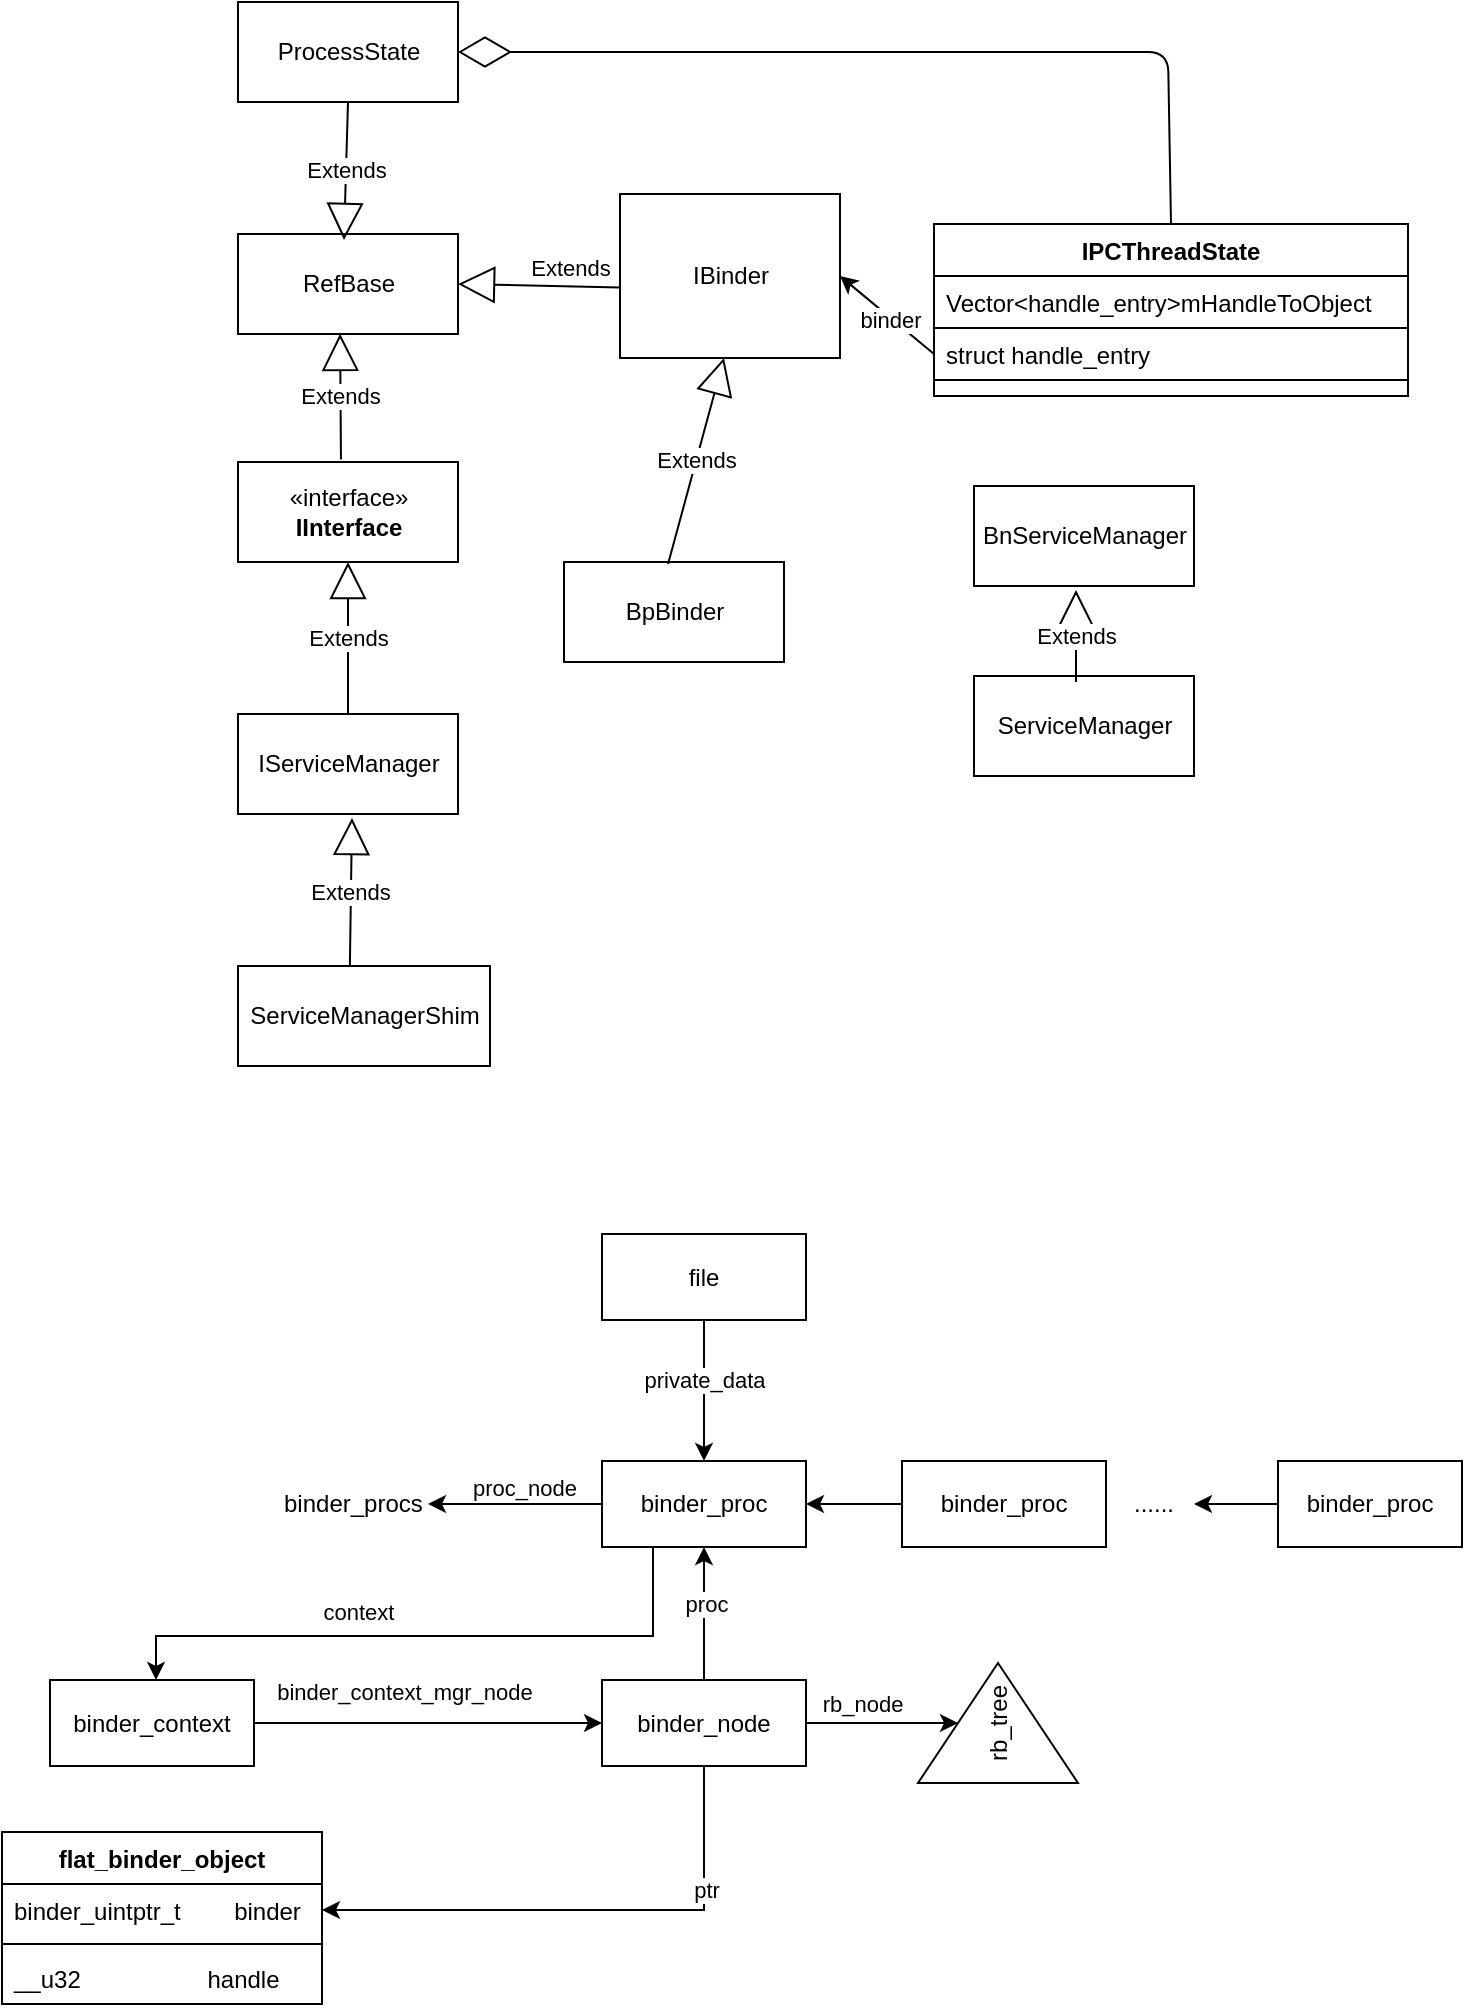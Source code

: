 <mxfile version="14.9.6" type="github">
  <diagram id="jNmoqXeFEh0ObimJBnkF" name="Page-1">
    <mxGraphModel dx="1185" dy="635" grid="0" gridSize="10" guides="1" tooltips="1" connect="1" arrows="1" fold="1" page="1" pageScale="1" pageWidth="827" pageHeight="1169" math="0" shadow="0">
      <root>
        <mxCell id="0" />
        <mxCell id="1" parent="0" />
        <mxCell id="e8W-_g6dRkkAk_Z5xhVP-2" value="IServiceManager" style="html=1;" vertex="1" parent="1">
          <mxGeometry x="355" y="415" width="110" height="50" as="geometry" />
        </mxCell>
        <mxCell id="e8W-_g6dRkkAk_Z5xhVP-3" value="«interface»&lt;br&gt;&lt;b&gt;IInterface&lt;/b&gt;" style="html=1;" vertex="1" parent="1">
          <mxGeometry x="355" y="289" width="110" height="50" as="geometry" />
        </mxCell>
        <mxCell id="e8W-_g6dRkkAk_Z5xhVP-4" value="Extends" style="endArrow=block;endSize=16;endFill=0;html=1;exitX=0.5;exitY=0;exitDx=0;exitDy=0;entryX=0.5;entryY=1;entryDx=0;entryDy=0;" edge="1" parent="1" source="e8W-_g6dRkkAk_Z5xhVP-2" target="e8W-_g6dRkkAk_Z5xhVP-3">
          <mxGeometry width="160" relative="1" as="geometry">
            <mxPoint x="344" y="827" as="sourcePoint" />
            <mxPoint x="420" y="397" as="targetPoint" />
          </mxGeometry>
        </mxCell>
        <mxCell id="e8W-_g6dRkkAk_Z5xhVP-10" value="ProcessState" style="html=1;" vertex="1" parent="1">
          <mxGeometry x="355" y="59" width="110" height="50" as="geometry" />
        </mxCell>
        <mxCell id="e8W-_g6dRkkAk_Z5xhVP-16" value="IBinder" style="html=1;" vertex="1" parent="1">
          <mxGeometry x="546" y="155" width="110" height="82" as="geometry" />
        </mxCell>
        <mxCell id="e8W-_g6dRkkAk_Z5xhVP-17" value="ServiceManagerShim" style="html=1;" vertex="1" parent="1">
          <mxGeometry x="355" y="541" width="126" height="50" as="geometry" />
        </mxCell>
        <mxCell id="e8W-_g6dRkkAk_Z5xhVP-18" value="Extends" style="endArrow=block;endSize=16;endFill=0;html=1;exitX=0.444;exitY=0;exitDx=0;exitDy=0;exitPerimeter=0;" edge="1" parent="1" source="e8W-_g6dRkkAk_Z5xhVP-17">
          <mxGeometry width="160" relative="1" as="geometry">
            <mxPoint x="420" y="538" as="sourcePoint" />
            <mxPoint x="412" y="467" as="targetPoint" />
          </mxGeometry>
        </mxCell>
        <mxCell id="e8W-_g6dRkkAk_Z5xhVP-19" value="RefBase" style="html=1;" vertex="1" parent="1">
          <mxGeometry x="355" y="175" width="110" height="50" as="geometry" />
        </mxCell>
        <mxCell id="e8W-_g6dRkkAk_Z5xhVP-20" value="Extends" style="endArrow=block;endSize=16;endFill=0;html=1;exitX=0.468;exitY=-0.025;exitDx=0;exitDy=0;exitPerimeter=0;entryX=0.464;entryY=0.998;entryDx=0;entryDy=0;entryPerimeter=0;" edge="1" parent="1" source="e8W-_g6dRkkAk_Z5xhVP-3" target="e8W-_g6dRkkAk_Z5xhVP-19">
          <mxGeometry width="160" relative="1" as="geometry">
            <mxPoint x="674.004" y="241" as="sourcePoint" />
            <mxPoint x="675.06" y="167" as="targetPoint" />
          </mxGeometry>
        </mxCell>
        <mxCell id="e8W-_g6dRkkAk_Z5xhVP-21" value="Extends" style="endArrow=block;endSize=16;endFill=0;html=1;exitX=-0.001;exitY=0.57;exitDx=0;exitDy=0;exitPerimeter=0;entryX=1;entryY=0.5;entryDx=0;entryDy=0;" edge="1" parent="1" source="e8W-_g6dRkkAk_Z5xhVP-16" target="e8W-_g6dRkkAk_Z5xhVP-19">
          <mxGeometry x="-0.38" y="-9" width="160" relative="1" as="geometry">
            <mxPoint x="497.44" y="281.85" as="sourcePoint" />
            <mxPoint x="497.0" y="219.0" as="targetPoint" />
            <mxPoint as="offset" />
          </mxGeometry>
        </mxCell>
        <mxCell id="e8W-_g6dRkkAk_Z5xhVP-26" value="" style="endArrow=classic;html=1;entryX=1;entryY=0.5;entryDx=0;entryDy=0;exitX=0;exitY=0.5;exitDx=0;exitDy=0;" edge="1" parent="1" source="e8W-_g6dRkkAk_Z5xhVP-34" target="e8W-_g6dRkkAk_Z5xhVP-16">
          <mxGeometry width="50" height="50" relative="1" as="geometry">
            <mxPoint x="708" y="235" as="sourcePoint" />
            <mxPoint x="860" y="364" as="targetPoint" />
          </mxGeometry>
        </mxCell>
        <mxCell id="e8W-_g6dRkkAk_Z5xhVP-27" value="binder" style="edgeLabel;html=1;align=center;verticalAlign=middle;resizable=0;points=[];" vertex="1" connectable="0" parent="e8W-_g6dRkkAk_Z5xhVP-26">
          <mxGeometry x="0.321" y="-2" relative="1" as="geometry">
            <mxPoint x="8" y="10" as="offset" />
          </mxGeometry>
        </mxCell>
        <mxCell id="e8W-_g6dRkkAk_Z5xhVP-28" value="Extends" style="endArrow=block;endSize=16;endFill=0;html=1;exitX=0.5;exitY=1;exitDx=0;exitDy=0;" edge="1" parent="1" source="e8W-_g6dRkkAk_Z5xhVP-10">
          <mxGeometry width="160" relative="1" as="geometry">
            <mxPoint x="416.48" y="297.75" as="sourcePoint" />
            <mxPoint x="408" y="178" as="targetPoint" />
          </mxGeometry>
        </mxCell>
        <mxCell id="e8W-_g6dRkkAk_Z5xhVP-29" value="" style="endArrow=diamondThin;endFill=0;endSize=24;html=1;exitX=0.5;exitY=0;exitDx=0;exitDy=0;entryX=1;entryY=0.5;entryDx=0;entryDy=0;" edge="1" parent="1" source="e8W-_g6dRkkAk_Z5xhVP-30" target="e8W-_g6dRkkAk_Z5xhVP-10">
          <mxGeometry width="160" relative="1" as="geometry">
            <mxPoint x="820.032" y="172.555" as="sourcePoint" />
            <mxPoint x="982" y="69" as="targetPoint" />
            <Array as="points">
              <mxPoint x="820" y="84" />
            </Array>
          </mxGeometry>
        </mxCell>
        <mxCell id="e8W-_g6dRkkAk_Z5xhVP-30" value="IPCThreadState" style="swimlane;fontStyle=1;align=center;verticalAlign=top;childLayout=stackLayout;horizontal=1;startSize=26;horizontalStack=0;resizeParent=1;resizeParentMax=0;resizeLast=0;collapsible=1;marginBottom=0;" vertex="1" parent="1">
          <mxGeometry x="703" y="170" width="237" height="86" as="geometry" />
        </mxCell>
        <mxCell id="e8W-_g6dRkkAk_Z5xhVP-31" value="Vector&lt;handle_entry&gt;mHandleToObject" style="text;strokeColor=none;fillColor=none;align=left;verticalAlign=top;spacingLeft=4;spacingRight=4;overflow=hidden;rotatable=0;points=[[0,0.5],[1,0.5]];portConstraint=eastwest;" vertex="1" parent="e8W-_g6dRkkAk_Z5xhVP-30">
          <mxGeometry y="26" width="237" height="26" as="geometry" />
        </mxCell>
        <mxCell id="e8W-_g6dRkkAk_Z5xhVP-34" value="struct handle_entry" style="text;fillColor=none;align=left;verticalAlign=top;spacingLeft=4;spacingRight=4;overflow=hidden;rotatable=0;points=[[0,0.5],[1,0.5]];portConstraint=eastwest;strokeColor=#000000;" vertex="1" parent="e8W-_g6dRkkAk_Z5xhVP-30">
          <mxGeometry y="52" width="237" height="26" as="geometry" />
        </mxCell>
        <mxCell id="e8W-_g6dRkkAk_Z5xhVP-32" value="" style="line;strokeWidth=1;fillColor=none;align=left;verticalAlign=middle;spacingTop=-1;spacingLeft=3;spacingRight=3;rotatable=0;labelPosition=right;points=[];portConstraint=eastwest;strokeColor=none;" vertex="1" parent="e8W-_g6dRkkAk_Z5xhVP-30">
          <mxGeometry y="78" width="237" height="8" as="geometry" />
        </mxCell>
        <mxCell id="e8W-_g6dRkkAk_Z5xhVP-35" value="BpBinder" style="html=1;strokeColor=#000000;" vertex="1" parent="1">
          <mxGeometry x="518" y="339" width="110" height="50" as="geometry" />
        </mxCell>
        <mxCell id="e8W-_g6dRkkAk_Z5xhVP-36" value="Extends" style="endArrow=block;endSize=16;endFill=0;html=1;entryX=0.464;entryY=0.998;entryDx=0;entryDy=0;entryPerimeter=0;exitX=0.473;exitY=0.02;exitDx=0;exitDy=0;exitPerimeter=0;" edge="1" parent="1" source="e8W-_g6dRkkAk_Z5xhVP-35">
          <mxGeometry width="160" relative="1" as="geometry">
            <mxPoint x="598" y="300" as="sourcePoint" />
            <mxPoint x="598.0" y="237.0" as="targetPoint" />
          </mxGeometry>
        </mxCell>
        <mxCell id="e8W-_g6dRkkAk_Z5xhVP-58" style="edgeStyle=orthogonalEdgeStyle;rounded=0;orthogonalLoop=1;jettySize=auto;html=1;exitX=0.25;exitY=1;exitDx=0;exitDy=0;" edge="1" parent="1" source="e8W-_g6dRkkAk_Z5xhVP-37" target="e8W-_g6dRkkAk_Z5xhVP-52">
          <mxGeometry relative="1" as="geometry">
            <Array as="points">
              <mxPoint x="563" y="876" />
              <mxPoint x="314" y="876" />
            </Array>
          </mxGeometry>
        </mxCell>
        <mxCell id="e8W-_g6dRkkAk_Z5xhVP-59" value="context" style="edgeLabel;html=1;align=center;verticalAlign=middle;resizable=0;points=[];" vertex="1" connectable="0" parent="e8W-_g6dRkkAk_Z5xhVP-58">
          <mxGeometry x="0.233" y="-2" relative="1" as="geometry">
            <mxPoint x="2" y="-10" as="offset" />
          </mxGeometry>
        </mxCell>
        <mxCell id="e8W-_g6dRkkAk_Z5xhVP-37" value="binder_proc" style="rounded=0;whiteSpace=wrap;html=1;strokeColor=#000000;" vertex="1" parent="1">
          <mxGeometry x="537" y="788.5" width="102" height="43" as="geometry" />
        </mxCell>
        <mxCell id="e8W-_g6dRkkAk_Z5xhVP-39" value="binder_procs" style="text;whiteSpace=wrap;html=1;" vertex="1" parent="1">
          <mxGeometry x="375.997" y="795.997" width="89" height="28" as="geometry" />
        </mxCell>
        <mxCell id="e8W-_g6dRkkAk_Z5xhVP-70" style="edgeStyle=orthogonalEdgeStyle;rounded=0;orthogonalLoop=1;jettySize=auto;html=1;entryX=1;entryY=0.5;entryDx=0;entryDy=0;" edge="1" parent="1" source="e8W-_g6dRkkAk_Z5xhVP-40" target="e8W-_g6dRkkAk_Z5xhVP-37">
          <mxGeometry relative="1" as="geometry" />
        </mxCell>
        <mxCell id="e8W-_g6dRkkAk_Z5xhVP-40" value="binder_proc" style="rounded=0;whiteSpace=wrap;html=1;strokeColor=#000000;" vertex="1" parent="1">
          <mxGeometry x="687" y="788.5" width="102" height="43" as="geometry" />
        </mxCell>
        <mxCell id="e8W-_g6dRkkAk_Z5xhVP-71" style="edgeStyle=orthogonalEdgeStyle;rounded=0;orthogonalLoop=1;jettySize=auto;html=1;entryX=1;entryY=0.5;entryDx=0;entryDy=0;" edge="1" parent="1" source="e8W-_g6dRkkAk_Z5xhVP-41" target="e8W-_g6dRkkAk_Z5xhVP-44">
          <mxGeometry relative="1" as="geometry" />
        </mxCell>
        <mxCell id="e8W-_g6dRkkAk_Z5xhVP-41" value="binder_proc" style="rounded=0;whiteSpace=wrap;html=1;strokeColor=#000000;" vertex="1" parent="1">
          <mxGeometry x="875" y="788.5" width="92" height="43" as="geometry" />
        </mxCell>
        <mxCell id="e8W-_g6dRkkAk_Z5xhVP-42" value="" style="endArrow=classic;html=1;exitX=0;exitY=0.5;exitDx=0;exitDy=0;" edge="1" parent="1" source="e8W-_g6dRkkAk_Z5xhVP-37">
          <mxGeometry width="50" height="50" relative="1" as="geometry">
            <mxPoint x="601" y="929" as="sourcePoint" />
            <mxPoint x="450" y="810" as="targetPoint" />
          </mxGeometry>
        </mxCell>
        <mxCell id="e8W-_g6dRkkAk_Z5xhVP-49" value="proc_node" style="edgeLabel;html=1;align=center;verticalAlign=middle;resizable=0;points=[];" vertex="1" connectable="0" parent="e8W-_g6dRkkAk_Z5xhVP-42">
          <mxGeometry x="0.33" y="3" relative="1" as="geometry">
            <mxPoint x="19" y="-11" as="offset" />
          </mxGeometry>
        </mxCell>
        <mxCell id="e8W-_g6dRkkAk_Z5xhVP-44" value="......" style="text;html=1;strokeColor=none;fillColor=none;align=center;verticalAlign=middle;whiteSpace=wrap;rounded=0;" vertex="1" parent="1">
          <mxGeometry x="793" y="800" width="40" height="20" as="geometry" />
        </mxCell>
        <mxCell id="e8W-_g6dRkkAk_Z5xhVP-45" value="ServiceManager" style="html=1;strokeColor=#000000;" vertex="1" parent="1">
          <mxGeometry x="723" y="396" width="110" height="50" as="geometry" />
        </mxCell>
        <mxCell id="e8W-_g6dRkkAk_Z5xhVP-46" value="BnServiceManager" style="html=1;strokeColor=#000000;" vertex="1" parent="1">
          <mxGeometry x="723" y="301" width="110" height="50" as="geometry" />
        </mxCell>
        <mxCell id="e8W-_g6dRkkAk_Z5xhVP-47" value="Extends" style="endArrow=block;endSize=16;endFill=0;html=1;" edge="1" parent="1">
          <mxGeometry width="160" relative="1" as="geometry">
            <mxPoint x="774" y="399" as="sourcePoint" />
            <mxPoint x="774" y="353" as="targetPoint" />
          </mxGeometry>
        </mxCell>
        <mxCell id="e8W-_g6dRkkAk_Z5xhVP-63" style="edgeStyle=orthogonalEdgeStyle;rounded=0;orthogonalLoop=1;jettySize=auto;html=1;" edge="1" parent="1" source="e8W-_g6dRkkAk_Z5xhVP-51" target="e8W-_g6dRkkAk_Z5xhVP-62">
          <mxGeometry relative="1" as="geometry" />
        </mxCell>
        <mxCell id="e8W-_g6dRkkAk_Z5xhVP-64" value="rb_node" style="edgeLabel;html=1;align=center;verticalAlign=middle;resizable=0;points=[];" vertex="1" connectable="0" parent="e8W-_g6dRkkAk_Z5xhVP-63">
          <mxGeometry x="-0.237" y="-1" relative="1" as="geometry">
            <mxPoint x="-1" y="-11" as="offset" />
          </mxGeometry>
        </mxCell>
        <mxCell id="e8W-_g6dRkkAk_Z5xhVP-72" style="edgeStyle=orthogonalEdgeStyle;rounded=0;orthogonalLoop=1;jettySize=auto;html=1;entryX=1;entryY=0.5;entryDx=0;entryDy=0;" edge="1" parent="1" source="e8W-_g6dRkkAk_Z5xhVP-51" target="e8W-_g6dRkkAk_Z5xhVP-67">
          <mxGeometry relative="1" as="geometry" />
        </mxCell>
        <mxCell id="e8W-_g6dRkkAk_Z5xhVP-73" value="ptr" style="edgeLabel;html=1;align=center;verticalAlign=middle;resizable=0;points=[];" vertex="1" connectable="0" parent="e8W-_g6dRkkAk_Z5xhVP-72">
          <mxGeometry x="-0.532" y="1" relative="1" as="geometry">
            <mxPoint as="offset" />
          </mxGeometry>
        </mxCell>
        <mxCell id="e8W-_g6dRkkAk_Z5xhVP-51" value="binder_node" style="rounded=0;whiteSpace=wrap;html=1;strokeColor=#000000;" vertex="1" parent="1">
          <mxGeometry x="537" y="898" width="102" height="43" as="geometry" />
        </mxCell>
        <mxCell id="e8W-_g6dRkkAk_Z5xhVP-53" style="edgeStyle=orthogonalEdgeStyle;rounded=0;orthogonalLoop=1;jettySize=auto;html=1;entryX=0;entryY=0.5;entryDx=0;entryDy=0;" edge="1" parent="1" source="e8W-_g6dRkkAk_Z5xhVP-52" target="e8W-_g6dRkkAk_Z5xhVP-51">
          <mxGeometry relative="1" as="geometry" />
        </mxCell>
        <mxCell id="e8W-_g6dRkkAk_Z5xhVP-54" value="binder_context_mgr_node" style="edgeLabel;html=1;align=center;verticalAlign=middle;resizable=0;points=[];" vertex="1" connectable="0" parent="e8W-_g6dRkkAk_Z5xhVP-53">
          <mxGeometry x="-0.2" y="-2" relative="1" as="geometry">
            <mxPoint x="5" y="-18" as="offset" />
          </mxGeometry>
        </mxCell>
        <mxCell id="e8W-_g6dRkkAk_Z5xhVP-52" value="binder_context" style="rounded=0;whiteSpace=wrap;html=1;strokeColor=#000000;" vertex="1" parent="1">
          <mxGeometry x="261" y="898" width="102" height="43" as="geometry" />
        </mxCell>
        <mxCell id="e8W-_g6dRkkAk_Z5xhVP-56" style="edgeStyle=orthogonalEdgeStyle;rounded=0;orthogonalLoop=1;jettySize=auto;html=1;" edge="1" parent="1" source="e8W-_g6dRkkAk_Z5xhVP-55" target="e8W-_g6dRkkAk_Z5xhVP-37">
          <mxGeometry relative="1" as="geometry" />
        </mxCell>
        <mxCell id="e8W-_g6dRkkAk_Z5xhVP-57" value="private_data" style="edgeLabel;html=1;align=center;verticalAlign=middle;resizable=0;points=[];" vertex="1" connectable="0" parent="e8W-_g6dRkkAk_Z5xhVP-56">
          <mxGeometry x="0.215" relative="1" as="geometry">
            <mxPoint y="-13" as="offset" />
          </mxGeometry>
        </mxCell>
        <mxCell id="e8W-_g6dRkkAk_Z5xhVP-55" value="file" style="rounded=0;whiteSpace=wrap;html=1;strokeColor=#000000;" vertex="1" parent="1">
          <mxGeometry x="537" y="675" width="102" height="43" as="geometry" />
        </mxCell>
        <mxCell id="e8W-_g6dRkkAk_Z5xhVP-60" value="" style="endArrow=classic;html=1;exitX=0.5;exitY=0;exitDx=0;exitDy=0;entryX=0.5;entryY=1;entryDx=0;entryDy=0;" edge="1" parent="1" source="e8W-_g6dRkkAk_Z5xhVP-51" target="e8W-_g6dRkkAk_Z5xhVP-37">
          <mxGeometry width="50" height="50" relative="1" as="geometry">
            <mxPoint x="854" y="1076" as="sourcePoint" />
            <mxPoint x="612" y="833" as="targetPoint" />
            <Array as="points" />
          </mxGeometry>
        </mxCell>
        <mxCell id="e8W-_g6dRkkAk_Z5xhVP-61" value="proc" style="edgeLabel;html=1;align=center;verticalAlign=middle;resizable=0;points=[];" vertex="1" connectable="0" parent="e8W-_g6dRkkAk_Z5xhVP-60">
          <mxGeometry x="0.18" y="-1" relative="1" as="geometry">
            <mxPoint y="1" as="offset" />
          </mxGeometry>
        </mxCell>
        <mxCell id="e8W-_g6dRkkAk_Z5xhVP-62" value="rb_tree" style="triangle;whiteSpace=wrap;html=1;strokeColor=#000000;rotation=-90;" vertex="1" parent="1">
          <mxGeometry x="705" y="879.5" width="60" height="80" as="geometry" />
        </mxCell>
        <mxCell id="e8W-_g6dRkkAk_Z5xhVP-66" value="flat_binder_object" style="swimlane;fontStyle=1;align=center;verticalAlign=top;childLayout=stackLayout;horizontal=1;startSize=26;horizontalStack=0;resizeParent=1;resizeParentMax=0;resizeLast=0;collapsible=1;marginBottom=0;strokeColor=#000000;" vertex="1" parent="1">
          <mxGeometry x="237" y="974" width="160" height="86" as="geometry" />
        </mxCell>
        <mxCell id="e8W-_g6dRkkAk_Z5xhVP-67" value="binder_uintptr_t        binder" style="text;strokeColor=none;fillColor=none;align=left;verticalAlign=top;spacingLeft=4;spacingRight=4;overflow=hidden;rotatable=0;points=[[0,0.5],[1,0.5]];portConstraint=eastwest;" vertex="1" parent="e8W-_g6dRkkAk_Z5xhVP-66">
          <mxGeometry y="26" width="160" height="26" as="geometry" />
        </mxCell>
        <mxCell id="e8W-_g6dRkkAk_Z5xhVP-68" value="" style="line;strokeWidth=1;fillColor=none;align=left;verticalAlign=middle;spacingTop=-1;spacingLeft=3;spacingRight=3;rotatable=0;labelPosition=right;points=[];portConstraint=eastwest;" vertex="1" parent="e8W-_g6dRkkAk_Z5xhVP-66">
          <mxGeometry y="52" width="160" height="8" as="geometry" />
        </mxCell>
        <mxCell id="e8W-_g6dRkkAk_Z5xhVP-69" value="__u32                   handle" style="text;strokeColor=none;fillColor=none;align=left;verticalAlign=top;spacingLeft=4;spacingRight=4;overflow=hidden;rotatable=0;points=[[0,0.5],[1,0.5]];portConstraint=eastwest;" vertex="1" parent="e8W-_g6dRkkAk_Z5xhVP-66">
          <mxGeometry y="60" width="160" height="26" as="geometry" />
        </mxCell>
      </root>
    </mxGraphModel>
  </diagram>
</mxfile>

